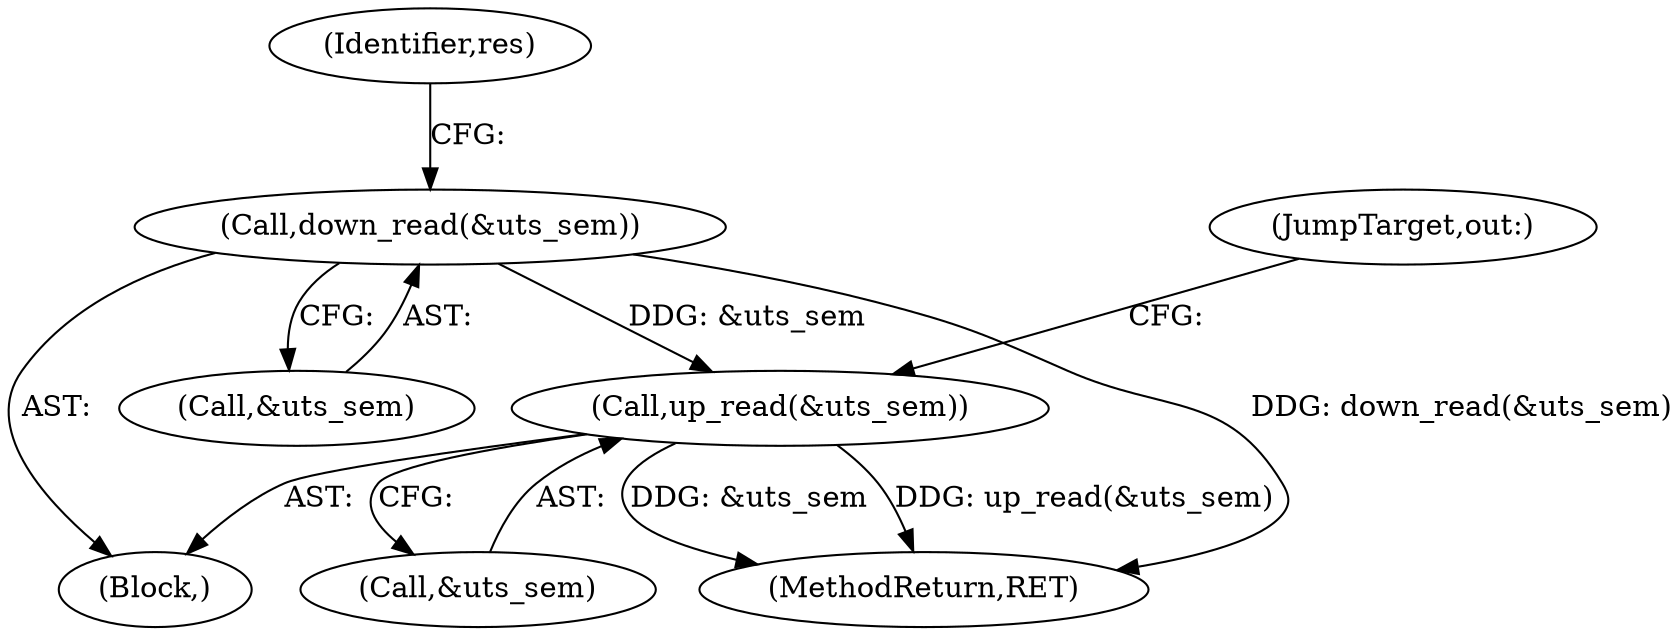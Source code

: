 digraph "0_linux_21c5977a836e399fc710ff2c5367845ed5c2527f_0@API" {
"1000138" [label="(Call,down_read(&uts_sem))"];
"1000176" [label="(Call,up_read(&uts_sem))"];
"1000176" [label="(Call,up_read(&uts_sem))"];
"1000142" [label="(Identifier,res)"];
"1000179" [label="(JumpTarget,out:)"];
"1000139" [label="(Call,&uts_sem)"];
"1000113" [label="(Block,)"];
"1000138" [label="(Call,down_read(&uts_sem))"];
"1000177" [label="(Call,&uts_sem)"];
"1000182" [label="(MethodReturn,RET)"];
"1000138" -> "1000113"  [label="AST: "];
"1000138" -> "1000139"  [label="CFG: "];
"1000139" -> "1000138"  [label="AST: "];
"1000142" -> "1000138"  [label="CFG: "];
"1000138" -> "1000182"  [label="DDG: down_read(&uts_sem)"];
"1000138" -> "1000176"  [label="DDG: &uts_sem"];
"1000176" -> "1000113"  [label="AST: "];
"1000176" -> "1000177"  [label="CFG: "];
"1000177" -> "1000176"  [label="AST: "];
"1000179" -> "1000176"  [label="CFG: "];
"1000176" -> "1000182"  [label="DDG: up_read(&uts_sem)"];
"1000176" -> "1000182"  [label="DDG: &uts_sem"];
}
